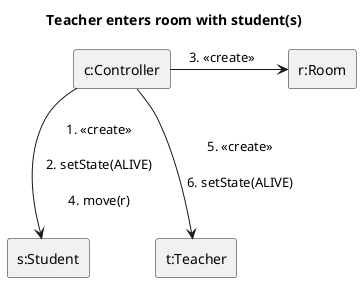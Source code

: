 @startuml student_enter_curse
title Teacher enters room with student(s)
skinparam linestyle ortho
rectangle "c:Controller" as c
rectangle "r:Room" as r
rectangle "s:Student" as s
rectangle "t:Teacher" as t
c --> s: 1. <<create>>\n\n2. setState(ALIVE)\n\n4. move(r)
c --> t: 5. <<create>>\n\n6. setState(ALIVE)
c -> r: 3. <<create>>\t
@enduml